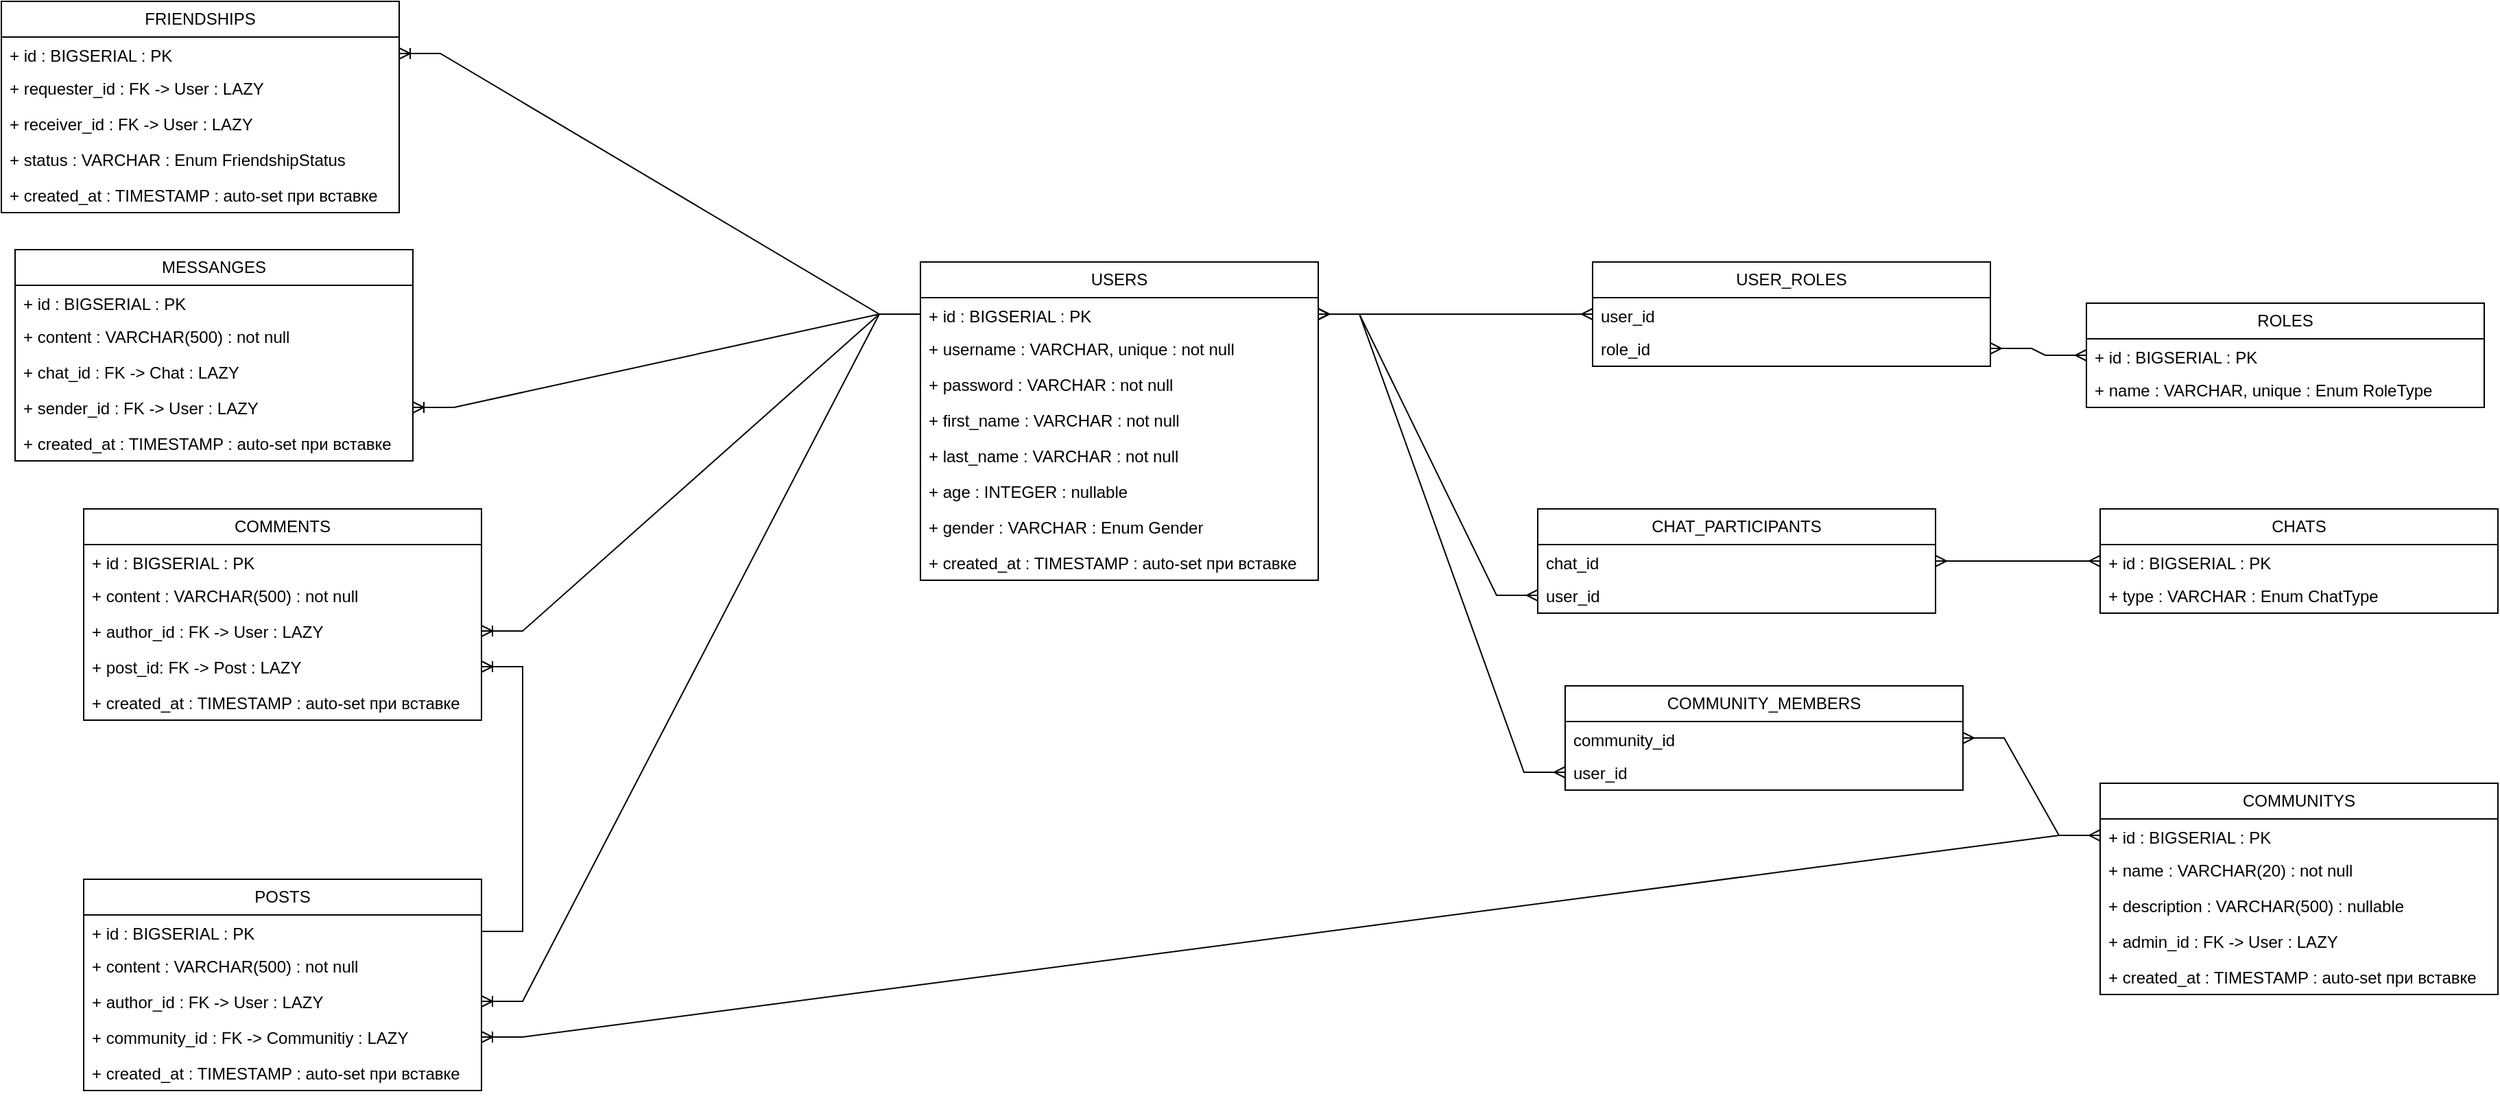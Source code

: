 <mxfile version="26.2.14">
  <diagram id="C5RBs43oDa-KdzZeNtuy" name="Page-1">
    <mxGraphModel dx="2728" dy="1001" grid="1" gridSize="10" guides="1" tooltips="1" connect="1" arrows="1" fold="1" page="1" pageScale="1" pageWidth="827" pageHeight="1169" math="0" shadow="0">
      <root>
        <mxCell id="WIyWlLk6GJQsqaUBKTNV-0" />
        <mxCell id="WIyWlLk6GJQsqaUBKTNV-1" parent="WIyWlLk6GJQsqaUBKTNV-0" />
        <mxCell id="Too1jExQQqeJGph9DGx7-9" value="USERS" style="swimlane;fontStyle=0;childLayout=stackLayout;horizontal=1;startSize=26;fillColor=none;horizontalStack=0;resizeParent=1;resizeParentMax=0;resizeLast=0;collapsible=1;marginBottom=0;whiteSpace=wrap;html=1;" parent="WIyWlLk6GJQsqaUBKTNV-1" vertex="1">
          <mxGeometry x="160" y="280" width="290" height="232" as="geometry" />
        </mxCell>
        <mxCell id="Too1jExQQqeJGph9DGx7-10" value="+ id : BIGSERIAL : PK" style="text;strokeColor=none;fillColor=none;align=left;verticalAlign=top;spacingLeft=4;spacingRight=4;overflow=hidden;rotatable=0;points=[[0,0.5],[1,0.5]];portConstraint=eastwest;whiteSpace=wrap;html=1;" parent="Too1jExQQqeJGph9DGx7-9" vertex="1">
          <mxGeometry y="26" width="290" height="24" as="geometry" />
        </mxCell>
        <mxCell id="Too1jExQQqeJGph9DGx7-11" value="+ username : VARCHAR, unique : not null" style="text;strokeColor=none;fillColor=none;align=left;verticalAlign=top;spacingLeft=4;spacingRight=4;overflow=hidden;rotatable=0;points=[[0,0.5],[1,0.5]];portConstraint=eastwest;whiteSpace=wrap;html=1;" parent="Too1jExQQqeJGph9DGx7-9" vertex="1">
          <mxGeometry y="50" width="290" height="26" as="geometry" />
        </mxCell>
        <mxCell id="Too1jExQQqeJGph9DGx7-12" value="+ password : VARCHAR : not null" style="text;strokeColor=none;fillColor=none;align=left;verticalAlign=top;spacingLeft=4;spacingRight=4;overflow=hidden;rotatable=0;points=[[0,0.5],[1,0.5]];portConstraint=eastwest;whiteSpace=wrap;html=1;" parent="Too1jExQQqeJGph9DGx7-9" vertex="1">
          <mxGeometry y="76" width="290" height="26" as="geometry" />
        </mxCell>
        <mxCell id="Too1jExQQqeJGph9DGx7-15" value="+ first_name : VARCHAR : not null" style="text;strokeColor=none;fillColor=none;align=left;verticalAlign=top;spacingLeft=4;spacingRight=4;overflow=hidden;rotatable=0;points=[[0,0.5],[1,0.5]];portConstraint=eastwest;whiteSpace=wrap;html=1;" parent="Too1jExQQqeJGph9DGx7-9" vertex="1">
          <mxGeometry y="102" width="290" height="26" as="geometry" />
        </mxCell>
        <mxCell id="Too1jExQQqeJGph9DGx7-16" value="+ last_name : VARCHAR : not null" style="text;strokeColor=none;fillColor=none;align=left;verticalAlign=top;spacingLeft=4;spacingRight=4;overflow=hidden;rotatable=0;points=[[0,0.5],[1,0.5]];portConstraint=eastwest;whiteSpace=wrap;html=1;" parent="Too1jExQQqeJGph9DGx7-9" vertex="1">
          <mxGeometry y="128" width="290" height="26" as="geometry" />
        </mxCell>
        <mxCell id="Too1jExQQqeJGph9DGx7-17" value="+ age : INTEGER : nullable" style="text;strokeColor=none;fillColor=none;align=left;verticalAlign=top;spacingLeft=4;spacingRight=4;overflow=hidden;rotatable=0;points=[[0,0.5],[1,0.5]];portConstraint=eastwest;whiteSpace=wrap;html=1;" parent="Too1jExQQqeJGph9DGx7-9" vertex="1">
          <mxGeometry y="154" width="290" height="26" as="geometry" />
        </mxCell>
        <mxCell id="Too1jExQQqeJGph9DGx7-18" value="+ gender : VARCHAR : Enum Gender" style="text;strokeColor=none;fillColor=none;align=left;verticalAlign=top;spacingLeft=4;spacingRight=4;overflow=hidden;rotatable=0;points=[[0,0.5],[1,0.5]];portConstraint=eastwest;whiteSpace=wrap;html=1;" parent="Too1jExQQqeJGph9DGx7-9" vertex="1">
          <mxGeometry y="180" width="290" height="26" as="geometry" />
        </mxCell>
        <mxCell id="Too1jExQQqeJGph9DGx7-19" value="+ created_at : TIMESTAMP : auto-set при вставке" style="text;strokeColor=none;fillColor=none;align=left;verticalAlign=top;spacingLeft=4;spacingRight=4;overflow=hidden;rotatable=0;points=[[0,0.5],[1,0.5]];portConstraint=eastwest;whiteSpace=wrap;html=1;" parent="Too1jExQQqeJGph9DGx7-9" vertex="1">
          <mxGeometry y="206" width="290" height="26" as="geometry" />
        </mxCell>
        <mxCell id="Too1jExQQqeJGph9DGx7-20" value="ROLES" style="swimlane;fontStyle=0;childLayout=stackLayout;horizontal=1;startSize=26;fillColor=none;horizontalStack=0;resizeParent=1;resizeParentMax=0;resizeLast=0;collapsible=1;marginBottom=0;whiteSpace=wrap;html=1;" parent="WIyWlLk6GJQsqaUBKTNV-1" vertex="1">
          <mxGeometry x="1010" y="310" width="290" height="76" as="geometry" />
        </mxCell>
        <mxCell id="Too1jExQQqeJGph9DGx7-21" value="+ id : BIGSERIAL : PK" style="text;strokeColor=none;fillColor=none;align=left;verticalAlign=top;spacingLeft=4;spacingRight=4;overflow=hidden;rotatable=0;points=[[0,0.5],[1,0.5]];portConstraint=eastwest;whiteSpace=wrap;html=1;" parent="Too1jExQQqeJGph9DGx7-20" vertex="1">
          <mxGeometry y="26" width="290" height="24" as="geometry" />
        </mxCell>
        <mxCell id="Too1jExQQqeJGph9DGx7-22" value="+ name : VARCHAR, unique : Enum RoleType" style="text;strokeColor=none;fillColor=none;align=left;verticalAlign=top;spacingLeft=4;spacingRight=4;overflow=hidden;rotatable=0;points=[[0,0.5],[1,0.5]];portConstraint=eastwest;whiteSpace=wrap;html=1;" parent="Too1jExQQqeJGph9DGx7-20" vertex="1">
          <mxGeometry y="50" width="290" height="26" as="geometry" />
        </mxCell>
        <mxCell id="Too1jExQQqeJGph9DGx7-29" value="USER_ROLES" style="swimlane;fontStyle=0;childLayout=stackLayout;horizontal=1;startSize=26;fillColor=none;horizontalStack=0;resizeParent=1;resizeParentMax=0;resizeLast=0;collapsible=1;marginBottom=0;whiteSpace=wrap;html=1;" parent="WIyWlLk6GJQsqaUBKTNV-1" vertex="1">
          <mxGeometry x="650" y="280" width="290" height="76" as="geometry" />
        </mxCell>
        <mxCell id="Too1jExQQqeJGph9DGx7-30" value="user_id" style="text;strokeColor=none;fillColor=none;align=left;verticalAlign=top;spacingLeft=4;spacingRight=4;overflow=hidden;rotatable=0;points=[[0,0.5],[1,0.5]];portConstraint=eastwest;whiteSpace=wrap;html=1;" parent="Too1jExQQqeJGph9DGx7-29" vertex="1">
          <mxGeometry y="26" width="290" height="24" as="geometry" />
        </mxCell>
        <mxCell id="Too1jExQQqeJGph9DGx7-31" value="role_id" style="text;strokeColor=none;fillColor=none;align=left;verticalAlign=top;spacingLeft=4;spacingRight=4;overflow=hidden;rotatable=0;points=[[0,0.5],[1,0.5]];portConstraint=eastwest;whiteSpace=wrap;html=1;" parent="Too1jExQQqeJGph9DGx7-29" vertex="1">
          <mxGeometry y="50" width="290" height="26" as="geometry" />
        </mxCell>
        <mxCell id="Too1jExQQqeJGph9DGx7-32" value="" style="edgeStyle=entityRelationEdgeStyle;fontSize=12;html=1;endArrow=ERmany;startArrow=ERmany;rounded=0;exitX=1;exitY=0.5;exitDx=0;exitDy=0;entryX=0;entryY=0.5;entryDx=0;entryDy=0;" parent="WIyWlLk6GJQsqaUBKTNV-1" source="Too1jExQQqeJGph9DGx7-10" target="Too1jExQQqeJGph9DGx7-30" edge="1">
          <mxGeometry width="100" height="100" relative="1" as="geometry">
            <mxPoint x="560" y="230" as="sourcePoint" />
            <mxPoint x="660" y="130" as="targetPoint" />
          </mxGeometry>
        </mxCell>
        <mxCell id="Too1jExQQqeJGph9DGx7-33" value="" style="edgeStyle=entityRelationEdgeStyle;fontSize=12;html=1;endArrow=ERmany;startArrow=ERmany;rounded=0;exitX=1;exitY=0.5;exitDx=0;exitDy=0;entryX=0;entryY=0.5;entryDx=0;entryDy=0;" parent="WIyWlLk6GJQsqaUBKTNV-1" source="Too1jExQQqeJGph9DGx7-31" target="Too1jExQQqeJGph9DGx7-21" edge="1">
          <mxGeometry width="100" height="100" relative="1" as="geometry">
            <mxPoint x="880" y="270" as="sourcePoint" />
            <mxPoint x="980" y="170" as="targetPoint" />
          </mxGeometry>
        </mxCell>
        <mxCell id="Too1jExQQqeJGph9DGx7-34" value="POSTS" style="swimlane;fontStyle=0;childLayout=stackLayout;horizontal=1;startSize=26;fillColor=none;horizontalStack=0;resizeParent=1;resizeParentMax=0;resizeLast=0;collapsible=1;marginBottom=0;whiteSpace=wrap;html=1;" parent="WIyWlLk6GJQsqaUBKTNV-1" vertex="1">
          <mxGeometry x="-450" y="730" width="290" height="154" as="geometry" />
        </mxCell>
        <mxCell id="Too1jExQQqeJGph9DGx7-35" value="+ id : BIGSERIAL : PK" style="text;strokeColor=none;fillColor=none;align=left;verticalAlign=top;spacingLeft=4;spacingRight=4;overflow=hidden;rotatable=0;points=[[0,0.5],[1,0.5]];portConstraint=eastwest;whiteSpace=wrap;html=1;" parent="Too1jExQQqeJGph9DGx7-34" vertex="1">
          <mxGeometry y="26" width="290" height="24" as="geometry" />
        </mxCell>
        <mxCell id="Too1jExQQqeJGph9DGx7-36" value="+ content : VARCHAR(500) : not null" style="text;strokeColor=none;fillColor=none;align=left;verticalAlign=top;spacingLeft=4;spacingRight=4;overflow=hidden;rotatable=0;points=[[0,0.5],[1,0.5]];portConstraint=eastwest;whiteSpace=wrap;html=1;" parent="Too1jExQQqeJGph9DGx7-34" vertex="1">
          <mxGeometry y="50" width="290" height="26" as="geometry" />
        </mxCell>
        <mxCell id="Too1jExQQqeJGph9DGx7-37" value="+ author_id : FK -&amp;gt; User : LAZY" style="text;strokeColor=none;fillColor=none;align=left;verticalAlign=top;spacingLeft=4;spacingRight=4;overflow=hidden;rotatable=0;points=[[0,0.5],[1,0.5]];portConstraint=eastwest;whiteSpace=wrap;html=1;" parent="Too1jExQQqeJGph9DGx7-34" vertex="1">
          <mxGeometry y="76" width="290" height="26" as="geometry" />
        </mxCell>
        <mxCell id="Too1jExQQqeJGph9DGx7-38" value="+ community_id : FK -&amp;gt; Communitiy : LAZY" style="text;strokeColor=none;fillColor=none;align=left;verticalAlign=top;spacingLeft=4;spacingRight=4;overflow=hidden;rotatable=0;points=[[0,0.5],[1,0.5]];portConstraint=eastwest;whiteSpace=wrap;html=1;" parent="Too1jExQQqeJGph9DGx7-34" vertex="1">
          <mxGeometry y="102" width="290" height="26" as="geometry" />
        </mxCell>
        <mxCell id="Too1jExQQqeJGph9DGx7-42" value="+ created_at : TIMESTAMP : auto-set при вставке" style="text;strokeColor=none;fillColor=none;align=left;verticalAlign=top;spacingLeft=4;spacingRight=4;overflow=hidden;rotatable=0;points=[[0,0.5],[1,0.5]];portConstraint=eastwest;whiteSpace=wrap;html=1;" parent="Too1jExQQqeJGph9DGx7-34" vertex="1">
          <mxGeometry y="128" width="290" height="26" as="geometry" />
        </mxCell>
        <mxCell id="Too1jExQQqeJGph9DGx7-43" value="" style="edgeStyle=entityRelationEdgeStyle;fontSize=12;html=1;endArrow=ERoneToMany;rounded=0;entryX=1;entryY=0.5;entryDx=0;entryDy=0;exitX=0;exitY=0.5;exitDx=0;exitDy=0;" parent="WIyWlLk6GJQsqaUBKTNV-1" source="Too1jExQQqeJGph9DGx7-10" target="Too1jExQQqeJGph9DGx7-37" edge="1">
          <mxGeometry width="100" height="100" relative="1" as="geometry">
            <mxPoint x="10" y="310" as="sourcePoint" />
            <mxPoint x="110" y="210" as="targetPoint" />
          </mxGeometry>
        </mxCell>
        <mxCell id="Too1jExQQqeJGph9DGx7-44" value="COMMENTS" style="swimlane;fontStyle=0;childLayout=stackLayout;horizontal=1;startSize=26;fillColor=none;horizontalStack=0;resizeParent=1;resizeParentMax=0;resizeLast=0;collapsible=1;marginBottom=0;whiteSpace=wrap;html=1;" parent="WIyWlLk6GJQsqaUBKTNV-1" vertex="1">
          <mxGeometry x="-450" y="460" width="290" height="154" as="geometry" />
        </mxCell>
        <mxCell id="Too1jExQQqeJGph9DGx7-45" value="+ id : BIGSERIAL : PK" style="text;strokeColor=none;fillColor=none;align=left;verticalAlign=top;spacingLeft=4;spacingRight=4;overflow=hidden;rotatable=0;points=[[0,0.5],[1,0.5]];portConstraint=eastwest;whiteSpace=wrap;html=1;" parent="Too1jExQQqeJGph9DGx7-44" vertex="1">
          <mxGeometry y="26" width="290" height="24" as="geometry" />
        </mxCell>
        <mxCell id="Too1jExQQqeJGph9DGx7-46" value="+ content : VARCHAR(500) : not null" style="text;strokeColor=none;fillColor=none;align=left;verticalAlign=top;spacingLeft=4;spacingRight=4;overflow=hidden;rotatable=0;points=[[0,0.5],[1,0.5]];portConstraint=eastwest;whiteSpace=wrap;html=1;" parent="Too1jExQQqeJGph9DGx7-44" vertex="1">
          <mxGeometry y="50" width="290" height="26" as="geometry" />
        </mxCell>
        <mxCell id="Too1jExQQqeJGph9DGx7-47" value="+ author_id : FK -&amp;gt; User : LAZY" style="text;strokeColor=none;fillColor=none;align=left;verticalAlign=top;spacingLeft=4;spacingRight=4;overflow=hidden;rotatable=0;points=[[0,0.5],[1,0.5]];portConstraint=eastwest;whiteSpace=wrap;html=1;" parent="Too1jExQQqeJGph9DGx7-44" vertex="1">
          <mxGeometry y="76" width="290" height="26" as="geometry" />
        </mxCell>
        <mxCell id="Too1jExQQqeJGph9DGx7-48" value="+ post_id: FK -&amp;gt; Post : LAZY" style="text;strokeColor=none;fillColor=none;align=left;verticalAlign=top;spacingLeft=4;spacingRight=4;overflow=hidden;rotatable=0;points=[[0,0.5],[1,0.5]];portConstraint=eastwest;whiteSpace=wrap;html=1;" parent="Too1jExQQqeJGph9DGx7-44" vertex="1">
          <mxGeometry y="102" width="290" height="26" as="geometry" />
        </mxCell>
        <mxCell id="Too1jExQQqeJGph9DGx7-49" value="+ created_at : TIMESTAMP : auto-set при вставке" style="text;strokeColor=none;fillColor=none;align=left;verticalAlign=top;spacingLeft=4;spacingRight=4;overflow=hidden;rotatable=0;points=[[0,0.5],[1,0.5]];portConstraint=eastwest;whiteSpace=wrap;html=1;" parent="Too1jExQQqeJGph9DGx7-44" vertex="1">
          <mxGeometry y="128" width="290" height="26" as="geometry" />
        </mxCell>
        <mxCell id="Too1jExQQqeJGph9DGx7-50" value="" style="edgeStyle=entityRelationEdgeStyle;fontSize=12;html=1;endArrow=ERoneToMany;rounded=0;exitX=0;exitY=0.5;exitDx=0;exitDy=0;entryX=1;entryY=0.5;entryDx=0;entryDy=0;" parent="WIyWlLk6GJQsqaUBKTNV-1" source="Too1jExQQqeJGph9DGx7-10" target="Too1jExQQqeJGph9DGx7-47" edge="1">
          <mxGeometry width="100" height="100" relative="1" as="geometry">
            <mxPoint x="120" y="660" as="sourcePoint" />
            <mxPoint x="220" y="560" as="targetPoint" />
          </mxGeometry>
        </mxCell>
        <mxCell id="Too1jExQQqeJGph9DGx7-51" value="" style="edgeStyle=entityRelationEdgeStyle;fontSize=12;html=1;endArrow=ERoneToMany;rounded=0;exitX=1;exitY=0.5;exitDx=0;exitDy=0;entryX=1;entryY=0.5;entryDx=0;entryDy=0;" parent="WIyWlLk6GJQsqaUBKTNV-1" source="Too1jExQQqeJGph9DGx7-35" target="Too1jExQQqeJGph9DGx7-48" edge="1">
          <mxGeometry width="100" height="100" relative="1" as="geometry">
            <mxPoint x="110" y="700" as="sourcePoint" />
            <mxPoint x="210" y="600" as="targetPoint" />
          </mxGeometry>
        </mxCell>
        <mxCell id="Too1jExQQqeJGph9DGx7-52" value="MESSANGES" style="swimlane;fontStyle=0;childLayout=stackLayout;horizontal=1;startSize=26;fillColor=none;horizontalStack=0;resizeParent=1;resizeParentMax=0;resizeLast=0;collapsible=1;marginBottom=0;whiteSpace=wrap;html=1;" parent="WIyWlLk6GJQsqaUBKTNV-1" vertex="1">
          <mxGeometry x="-500" y="271" width="290" height="154" as="geometry" />
        </mxCell>
        <mxCell id="Too1jExQQqeJGph9DGx7-53" value="+ id : BIGSERIAL : PK" style="text;strokeColor=none;fillColor=none;align=left;verticalAlign=top;spacingLeft=4;spacingRight=4;overflow=hidden;rotatable=0;points=[[0,0.5],[1,0.5]];portConstraint=eastwest;whiteSpace=wrap;html=1;" parent="Too1jExQQqeJGph9DGx7-52" vertex="1">
          <mxGeometry y="26" width="290" height="24" as="geometry" />
        </mxCell>
        <mxCell id="Too1jExQQqeJGph9DGx7-54" value="+ content : VARCHAR(500) : not null" style="text;strokeColor=none;fillColor=none;align=left;verticalAlign=top;spacingLeft=4;spacingRight=4;overflow=hidden;rotatable=0;points=[[0,0.5],[1,0.5]];portConstraint=eastwest;whiteSpace=wrap;html=1;" parent="Too1jExQQqeJGph9DGx7-52" vertex="1">
          <mxGeometry y="50" width="290" height="26" as="geometry" />
        </mxCell>
        <mxCell id="Too1jExQQqeJGph9DGx7-55" value="+ chat_id : FK -&amp;gt; Chat : LAZY" style="text;strokeColor=none;fillColor=none;align=left;verticalAlign=top;spacingLeft=4;spacingRight=4;overflow=hidden;rotatable=0;points=[[0,0.5],[1,0.5]];portConstraint=eastwest;whiteSpace=wrap;html=1;" parent="Too1jExQQqeJGph9DGx7-52" vertex="1">
          <mxGeometry y="76" width="290" height="26" as="geometry" />
        </mxCell>
        <mxCell id="Too1jExQQqeJGph9DGx7-56" value="+ sender_id : FK -&amp;gt; User : LAZY" style="text;strokeColor=none;fillColor=none;align=left;verticalAlign=top;spacingLeft=4;spacingRight=4;overflow=hidden;rotatable=0;points=[[0,0.5],[1,0.5]];portConstraint=eastwest;whiteSpace=wrap;html=1;" parent="Too1jExQQqeJGph9DGx7-52" vertex="1">
          <mxGeometry y="102" width="290" height="26" as="geometry" />
        </mxCell>
        <mxCell id="Too1jExQQqeJGph9DGx7-57" value="+ created_at : TIMESTAMP : auto-set при вставке" style="text;strokeColor=none;fillColor=none;align=left;verticalAlign=top;spacingLeft=4;spacingRight=4;overflow=hidden;rotatable=0;points=[[0,0.5],[1,0.5]];portConstraint=eastwest;whiteSpace=wrap;html=1;" parent="Too1jExQQqeJGph9DGx7-52" vertex="1">
          <mxGeometry y="128" width="290" height="26" as="geometry" />
        </mxCell>
        <mxCell id="Too1jExQQqeJGph9DGx7-58" value="" style="edgeStyle=entityRelationEdgeStyle;fontSize=12;html=1;endArrow=ERoneToMany;rounded=0;exitX=0;exitY=0.5;exitDx=0;exitDy=0;entryX=1;entryY=0.5;entryDx=0;entryDy=0;" parent="WIyWlLk6GJQsqaUBKTNV-1" source="Too1jExQQqeJGph9DGx7-10" target="Too1jExQQqeJGph9DGx7-56" edge="1">
          <mxGeometry width="100" height="100" relative="1" as="geometry">
            <mxPoint x="190" y="700" as="sourcePoint" />
            <mxPoint x="290" y="600" as="targetPoint" />
          </mxGeometry>
        </mxCell>
        <mxCell id="Too1jExQQqeJGph9DGx7-59" value="CHATS" style="swimlane;fontStyle=0;childLayout=stackLayout;horizontal=1;startSize=26;fillColor=none;horizontalStack=0;resizeParent=1;resizeParentMax=0;resizeLast=0;collapsible=1;marginBottom=0;whiteSpace=wrap;html=1;" parent="WIyWlLk6GJQsqaUBKTNV-1" vertex="1">
          <mxGeometry x="1020" y="460" width="290" height="76" as="geometry" />
        </mxCell>
        <mxCell id="Too1jExQQqeJGph9DGx7-60" value="+ id : BIGSERIAL : PK" style="text;strokeColor=none;fillColor=none;align=left;verticalAlign=top;spacingLeft=4;spacingRight=4;overflow=hidden;rotatable=0;points=[[0,0.5],[1,0.5]];portConstraint=eastwest;whiteSpace=wrap;html=1;" parent="Too1jExQQqeJGph9DGx7-59" vertex="1">
          <mxGeometry y="26" width="290" height="24" as="geometry" />
        </mxCell>
        <mxCell id="Too1jExQQqeJGph9DGx7-61" value="+ type : VARCHAR : Enum ChatType" style="text;strokeColor=none;fillColor=none;align=left;verticalAlign=top;spacingLeft=4;spacingRight=4;overflow=hidden;rotatable=0;points=[[0,0.5],[1,0.5]];portConstraint=eastwest;whiteSpace=wrap;html=1;" parent="Too1jExQQqeJGph9DGx7-59" vertex="1">
          <mxGeometry y="50" width="290" height="26" as="geometry" />
        </mxCell>
        <mxCell id="Too1jExQQqeJGph9DGx7-65" value="CHAT_PARTICIPANTS" style="swimlane;fontStyle=0;childLayout=stackLayout;horizontal=1;startSize=26;fillColor=none;horizontalStack=0;resizeParent=1;resizeParentMax=0;resizeLast=0;collapsible=1;marginBottom=0;whiteSpace=wrap;html=1;" parent="WIyWlLk6GJQsqaUBKTNV-1" vertex="1">
          <mxGeometry x="610" y="460" width="290" height="76" as="geometry" />
        </mxCell>
        <mxCell id="Too1jExQQqeJGph9DGx7-66" value="chat_id" style="text;strokeColor=none;fillColor=none;align=left;verticalAlign=top;spacingLeft=4;spacingRight=4;overflow=hidden;rotatable=0;points=[[0,0.5],[1,0.5]];portConstraint=eastwest;whiteSpace=wrap;html=1;" parent="Too1jExQQqeJGph9DGx7-65" vertex="1">
          <mxGeometry y="26" width="290" height="24" as="geometry" />
        </mxCell>
        <mxCell id="Too1jExQQqeJGph9DGx7-67" value="user_id" style="text;strokeColor=none;fillColor=none;align=left;verticalAlign=top;spacingLeft=4;spacingRight=4;overflow=hidden;rotatable=0;points=[[0,0.5],[1,0.5]];portConstraint=eastwest;whiteSpace=wrap;html=1;" parent="Too1jExQQqeJGph9DGx7-65" vertex="1">
          <mxGeometry y="50" width="290" height="26" as="geometry" />
        </mxCell>
        <mxCell id="Too1jExQQqeJGph9DGx7-68" value="" style="edgeStyle=entityRelationEdgeStyle;fontSize=12;html=1;endArrow=ERmany;startArrow=ERmany;rounded=0;exitX=1;exitY=0.5;exitDx=0;exitDy=0;entryX=0;entryY=0.5;entryDx=0;entryDy=0;" parent="WIyWlLk6GJQsqaUBKTNV-1" source="Too1jExQQqeJGph9DGx7-10" target="Too1jExQQqeJGph9DGx7-67" edge="1">
          <mxGeometry width="100" height="100" relative="1" as="geometry">
            <mxPoint x="460" y="328" as="sourcePoint" />
            <mxPoint x="660" y="328" as="targetPoint" />
          </mxGeometry>
        </mxCell>
        <mxCell id="Too1jExQQqeJGph9DGx7-70" value="" style="edgeStyle=entityRelationEdgeStyle;fontSize=12;html=1;endArrow=ERmany;startArrow=ERmany;rounded=0;exitX=1;exitY=0.5;exitDx=0;exitDy=0;entryX=0;entryY=0.5;entryDx=0;entryDy=0;" parent="WIyWlLk6GJQsqaUBKTNV-1" source="Too1jExQQqeJGph9DGx7-66" target="Too1jExQQqeJGph9DGx7-60" edge="1">
          <mxGeometry width="100" height="100" relative="1" as="geometry">
            <mxPoint x="960" y="363" as="sourcePoint" />
            <mxPoint x="1030" y="368" as="targetPoint" />
            <Array as="points">
              <mxPoint x="980" y="440" />
            </Array>
          </mxGeometry>
        </mxCell>
        <mxCell id="Too1jExQQqeJGph9DGx7-71" value="COMMUNITYS" style="swimlane;fontStyle=0;childLayout=stackLayout;horizontal=1;startSize=26;fillColor=none;horizontalStack=0;resizeParent=1;resizeParentMax=0;resizeLast=0;collapsible=1;marginBottom=0;whiteSpace=wrap;html=1;" parent="WIyWlLk6GJQsqaUBKTNV-1" vertex="1">
          <mxGeometry x="1020" y="660" width="290" height="154" as="geometry" />
        </mxCell>
        <mxCell id="Too1jExQQqeJGph9DGx7-72" value="+ id : BIGSERIAL : PK" style="text;strokeColor=none;fillColor=none;align=left;verticalAlign=top;spacingLeft=4;spacingRight=4;overflow=hidden;rotatable=0;points=[[0,0.5],[1,0.5]];portConstraint=eastwest;whiteSpace=wrap;html=1;" parent="Too1jExQQqeJGph9DGx7-71" vertex="1">
          <mxGeometry y="26" width="290" height="24" as="geometry" />
        </mxCell>
        <mxCell id="Too1jExQQqeJGph9DGx7-73" value="+ name : VARCHAR(20) : not null" style="text;strokeColor=none;fillColor=none;align=left;verticalAlign=top;spacingLeft=4;spacingRight=4;overflow=hidden;rotatable=0;points=[[0,0.5],[1,0.5]];portConstraint=eastwest;whiteSpace=wrap;html=1;" parent="Too1jExQQqeJGph9DGx7-71" vertex="1">
          <mxGeometry y="50" width="290" height="26" as="geometry" />
        </mxCell>
        <mxCell id="Too1jExQQqeJGph9DGx7-74" value="+ description : VARCHAR(500) : nullable" style="text;strokeColor=none;fillColor=none;align=left;verticalAlign=top;spacingLeft=4;spacingRight=4;overflow=hidden;rotatable=0;points=[[0,0.5],[1,0.5]];portConstraint=eastwest;whiteSpace=wrap;html=1;" parent="Too1jExQQqeJGph9DGx7-71" vertex="1">
          <mxGeometry y="76" width="290" height="26" as="geometry" />
        </mxCell>
        <mxCell id="Too1jExQQqeJGph9DGx7-75" value="+ admin_id : FK -&amp;gt; User : LAZY" style="text;strokeColor=none;fillColor=none;align=left;verticalAlign=top;spacingLeft=4;spacingRight=4;overflow=hidden;rotatable=0;points=[[0,0.5],[1,0.5]];portConstraint=eastwest;whiteSpace=wrap;html=1;" parent="Too1jExQQqeJGph9DGx7-71" vertex="1">
          <mxGeometry y="102" width="290" height="26" as="geometry" />
        </mxCell>
        <mxCell id="Too1jExQQqeJGph9DGx7-76" value="+ created_at : TIMESTAMP : auto-set при вставке" style="text;strokeColor=none;fillColor=none;align=left;verticalAlign=top;spacingLeft=4;spacingRight=4;overflow=hidden;rotatable=0;points=[[0,0.5],[1,0.5]];portConstraint=eastwest;whiteSpace=wrap;html=1;" parent="Too1jExQQqeJGph9DGx7-71" vertex="1">
          <mxGeometry y="128" width="290" height="26" as="geometry" />
        </mxCell>
        <mxCell id="Too1jExQQqeJGph9DGx7-77" value="COMMUNITY_MEMBERS" style="swimlane;fontStyle=0;childLayout=stackLayout;horizontal=1;startSize=26;fillColor=none;horizontalStack=0;resizeParent=1;resizeParentMax=0;resizeLast=0;collapsible=1;marginBottom=0;whiteSpace=wrap;html=1;" parent="WIyWlLk6GJQsqaUBKTNV-1" vertex="1">
          <mxGeometry x="630" y="589" width="290" height="76" as="geometry" />
        </mxCell>
        <mxCell id="Too1jExQQqeJGph9DGx7-78" value="community_id" style="text;strokeColor=none;fillColor=none;align=left;verticalAlign=top;spacingLeft=4;spacingRight=4;overflow=hidden;rotatable=0;points=[[0,0.5],[1,0.5]];portConstraint=eastwest;whiteSpace=wrap;html=1;" parent="Too1jExQQqeJGph9DGx7-77" vertex="1">
          <mxGeometry y="26" width="290" height="24" as="geometry" />
        </mxCell>
        <mxCell id="Too1jExQQqeJGph9DGx7-79" value="user_id" style="text;strokeColor=none;fillColor=none;align=left;verticalAlign=top;spacingLeft=4;spacingRight=4;overflow=hidden;rotatable=0;points=[[0,0.5],[1,0.5]];portConstraint=eastwest;whiteSpace=wrap;html=1;" parent="Too1jExQQqeJGph9DGx7-77" vertex="1">
          <mxGeometry y="50" width="290" height="26" as="geometry" />
        </mxCell>
        <mxCell id="Too1jExQQqeJGph9DGx7-80" value="" style="edgeStyle=entityRelationEdgeStyle;fontSize=12;html=1;endArrow=ERmany;startArrow=ERmany;rounded=0;exitX=1;exitY=0.5;exitDx=0;exitDy=0;entryX=0;entryY=0.5;entryDx=0;entryDy=0;" parent="WIyWlLk6GJQsqaUBKTNV-1" source="Too1jExQQqeJGph9DGx7-10" target="Too1jExQQqeJGph9DGx7-79" edge="1">
          <mxGeometry width="100" height="100" relative="1" as="geometry">
            <mxPoint x="350" y="790" as="sourcePoint" />
            <mxPoint x="450" y="690" as="targetPoint" />
          </mxGeometry>
        </mxCell>
        <mxCell id="Too1jExQQqeJGph9DGx7-81" value="" style="edgeStyle=entityRelationEdgeStyle;fontSize=12;html=1;endArrow=ERmany;startArrow=ERmany;rounded=0;exitX=1;exitY=0.5;exitDx=0;exitDy=0;entryX=0;entryY=0.5;entryDx=0;entryDy=0;" parent="WIyWlLk6GJQsqaUBKTNV-1" source="Too1jExQQqeJGph9DGx7-78" target="Too1jExQQqeJGph9DGx7-72" edge="1">
          <mxGeometry width="100" height="100" relative="1" as="geometry">
            <mxPoint x="970" y="620" as="sourcePoint" />
            <mxPoint x="1090" y="620" as="targetPoint" />
            <Array as="points">
              <mxPoint x="1050" y="562" />
            </Array>
          </mxGeometry>
        </mxCell>
        <mxCell id="Too1jExQQqeJGph9DGx7-82" value="FRIENDSHIPS" style="swimlane;fontStyle=0;childLayout=stackLayout;horizontal=1;startSize=26;fillColor=none;horizontalStack=0;resizeParent=1;resizeParentMax=0;resizeLast=0;collapsible=1;marginBottom=0;whiteSpace=wrap;html=1;" parent="WIyWlLk6GJQsqaUBKTNV-1" vertex="1">
          <mxGeometry x="-510" y="90" width="290" height="154" as="geometry" />
        </mxCell>
        <mxCell id="Too1jExQQqeJGph9DGx7-83" value="+ id : BIGSERIAL : PK" style="text;strokeColor=none;fillColor=none;align=left;verticalAlign=top;spacingLeft=4;spacingRight=4;overflow=hidden;rotatable=0;points=[[0,0.5],[1,0.5]];portConstraint=eastwest;whiteSpace=wrap;html=1;" parent="Too1jExQQqeJGph9DGx7-82" vertex="1">
          <mxGeometry y="26" width="290" height="24" as="geometry" />
        </mxCell>
        <mxCell id="Too1jExQQqeJGph9DGx7-84" value="+ requester_id : FK -&amp;gt; User : LAZY" style="text;strokeColor=none;fillColor=none;align=left;verticalAlign=top;spacingLeft=4;spacingRight=4;overflow=hidden;rotatable=0;points=[[0,0.5],[1,0.5]];portConstraint=eastwest;whiteSpace=wrap;html=1;" parent="Too1jExQQqeJGph9DGx7-82" vertex="1">
          <mxGeometry y="50" width="290" height="26" as="geometry" />
        </mxCell>
        <mxCell id="Too1jExQQqeJGph9DGx7-85" value="+ receiver_id : FK -&amp;gt; User : LAZY" style="text;strokeColor=none;fillColor=none;align=left;verticalAlign=top;spacingLeft=4;spacingRight=4;overflow=hidden;rotatable=0;points=[[0,0.5],[1,0.5]];portConstraint=eastwest;whiteSpace=wrap;html=1;" parent="Too1jExQQqeJGph9DGx7-82" vertex="1">
          <mxGeometry y="76" width="290" height="26" as="geometry" />
        </mxCell>
        <mxCell id="Too1jExQQqeJGph9DGx7-86" value="+ status : VARCHAR : Enum FriendshipStatus" style="text;strokeColor=none;fillColor=none;align=left;verticalAlign=top;spacingLeft=4;spacingRight=4;overflow=hidden;rotatable=0;points=[[0,0.5],[1,0.5]];portConstraint=eastwest;whiteSpace=wrap;html=1;" parent="Too1jExQQqeJGph9DGx7-82" vertex="1">
          <mxGeometry y="102" width="290" height="26" as="geometry" />
        </mxCell>
        <mxCell id="Too1jExQQqeJGph9DGx7-87" value="+ created_at : TIMESTAMP : auto-set при вставке" style="text;strokeColor=none;fillColor=none;align=left;verticalAlign=top;spacingLeft=4;spacingRight=4;overflow=hidden;rotatable=0;points=[[0,0.5],[1,0.5]];portConstraint=eastwest;whiteSpace=wrap;html=1;" parent="Too1jExQQqeJGph9DGx7-82" vertex="1">
          <mxGeometry y="128" width="290" height="26" as="geometry" />
        </mxCell>
        <mxCell id="Too1jExQQqeJGph9DGx7-88" value="" style="edgeStyle=entityRelationEdgeStyle;fontSize=12;html=1;endArrow=ERoneToMany;rounded=0;exitX=0;exitY=0.5;exitDx=0;exitDy=0;entryX=1;entryY=0.5;entryDx=0;entryDy=0;" parent="WIyWlLk6GJQsqaUBKTNV-1" source="Too1jExQQqeJGph9DGx7-72" target="Too1jExQQqeJGph9DGx7-38" edge="1">
          <mxGeometry width="100" height="100" relative="1" as="geometry">
            <mxPoint x="840" y="870" as="sourcePoint" />
            <mxPoint x="200" y="630" as="targetPoint" />
          </mxGeometry>
        </mxCell>
        <mxCell id="Too1jExQQqeJGph9DGx7-89" value="" style="edgeStyle=entityRelationEdgeStyle;fontSize=12;html=1;endArrow=ERoneToMany;rounded=0;exitX=0;exitY=0.5;exitDx=0;exitDy=0;entryX=1;entryY=0.5;entryDx=0;entryDy=0;" parent="WIyWlLk6GJQsqaUBKTNV-1" source="Too1jExQQqeJGph9DGx7-10" target="Too1jExQQqeJGph9DGx7-83" edge="1">
          <mxGeometry width="100" height="100" relative="1" as="geometry">
            <mxPoint x="-60" y="240" as="sourcePoint" />
            <mxPoint x="40" y="140" as="targetPoint" />
          </mxGeometry>
        </mxCell>
      </root>
    </mxGraphModel>
  </diagram>
</mxfile>

